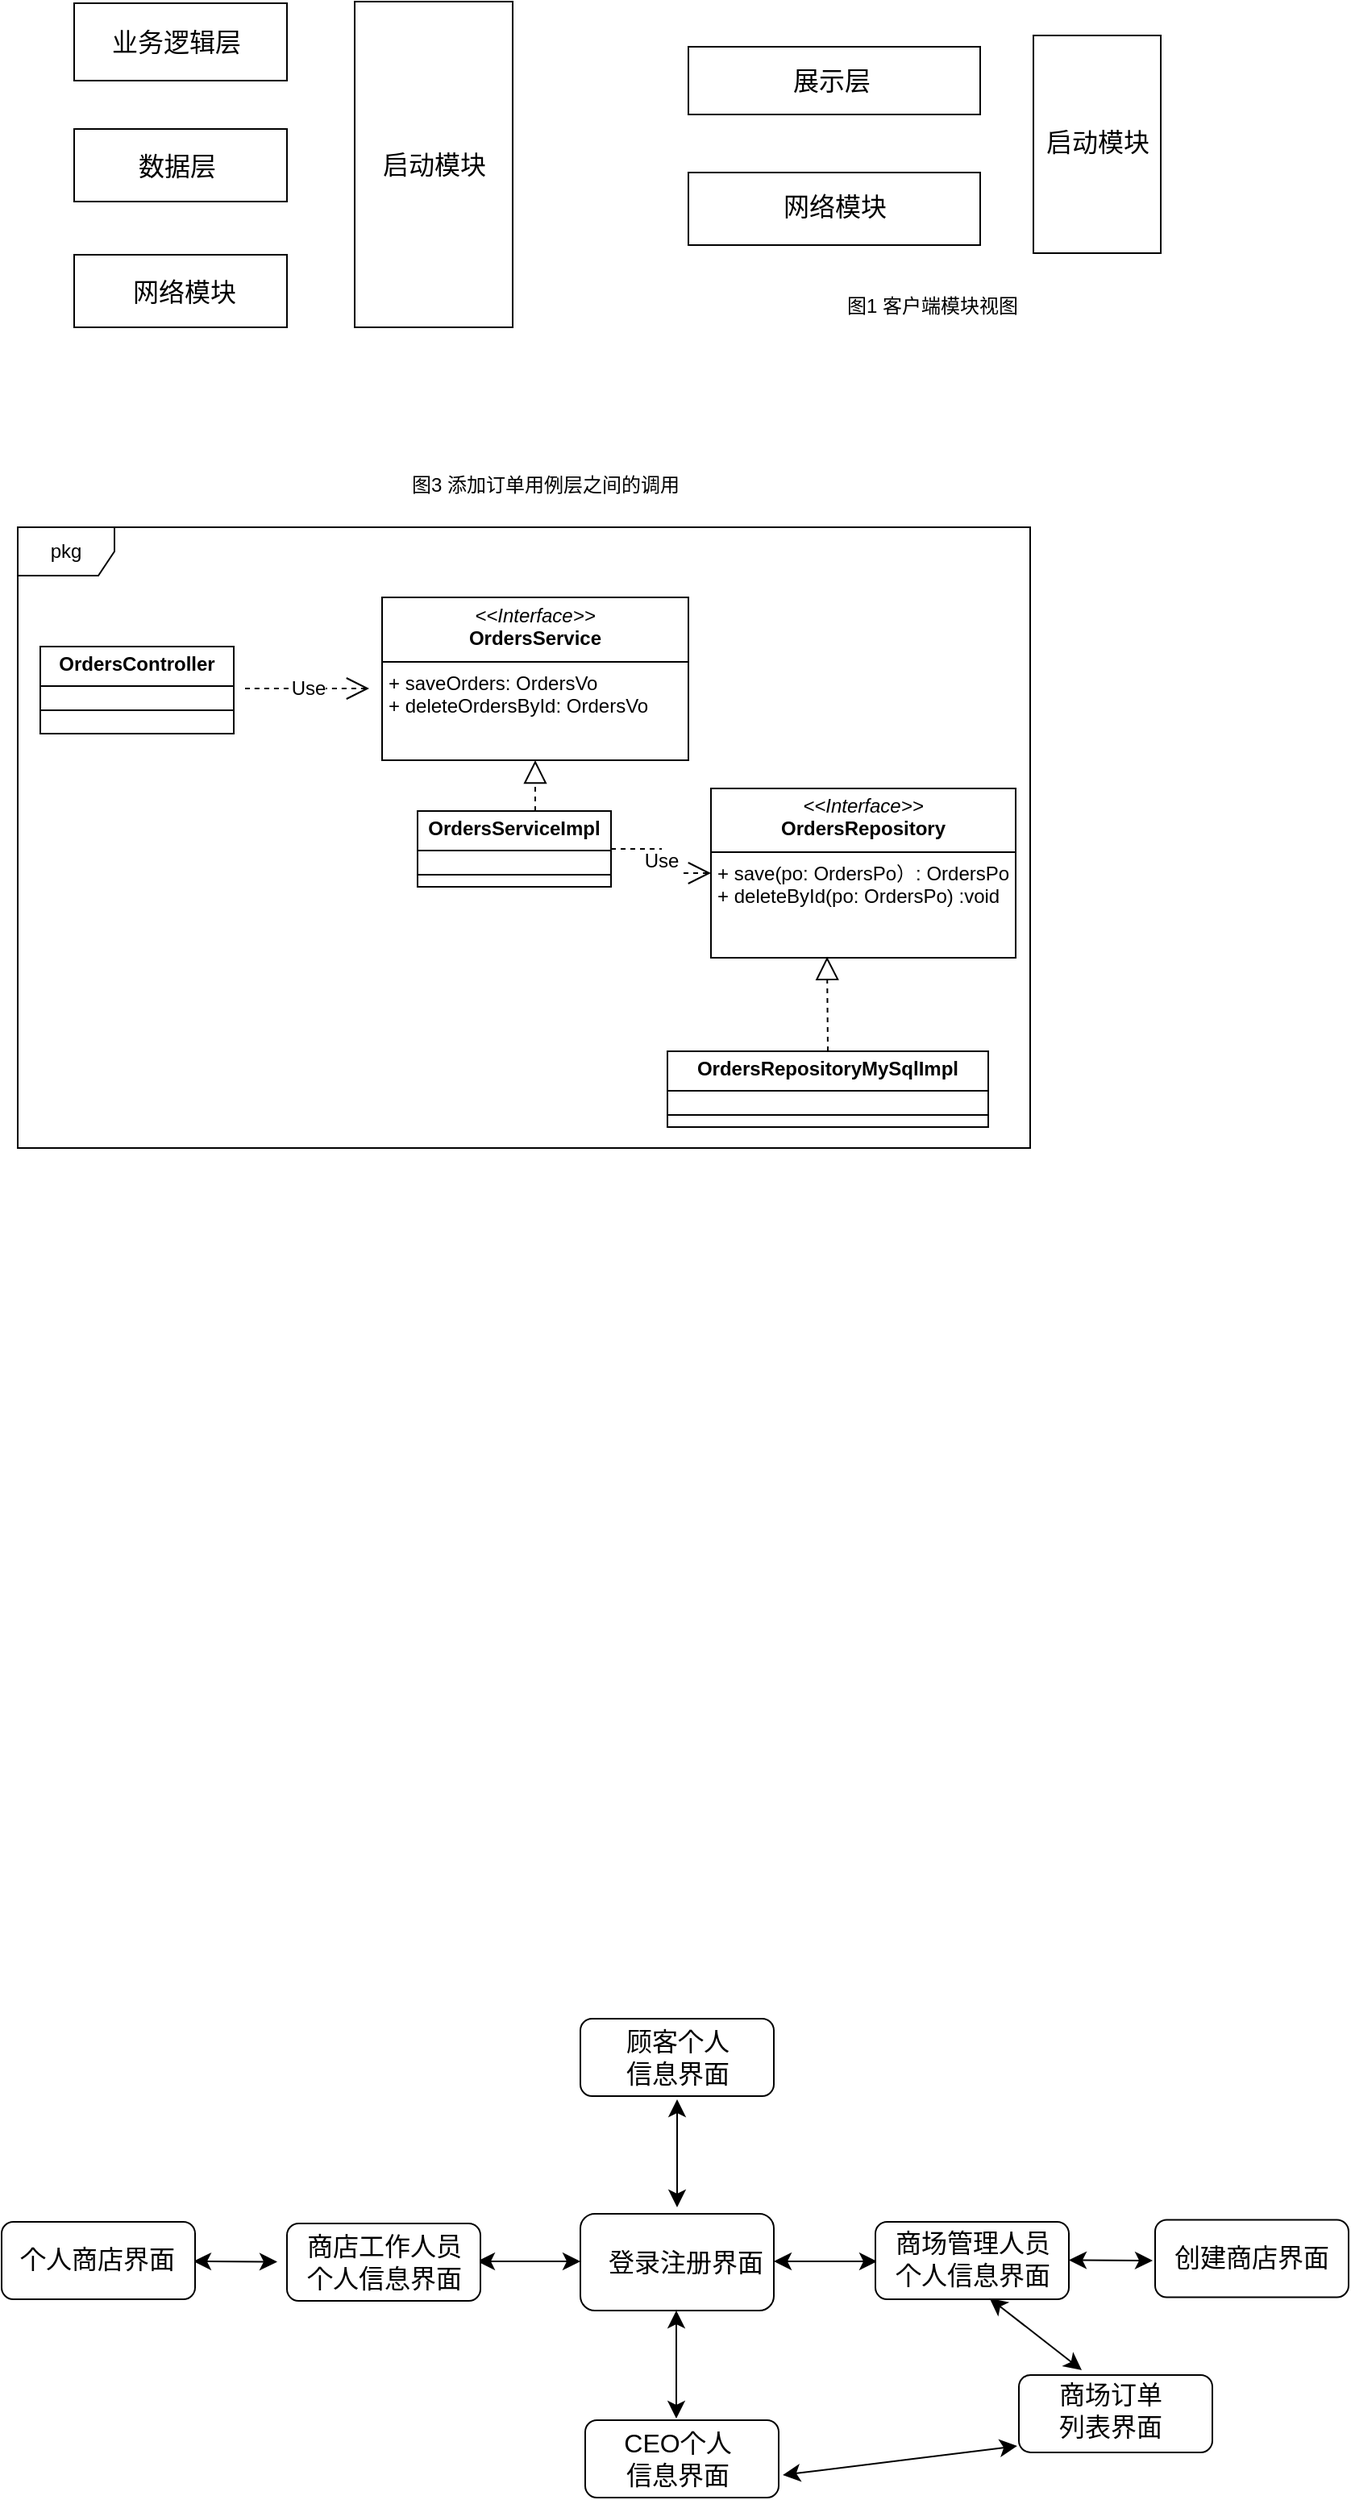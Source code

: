 <mxfile version="24.0.1" type="github">
  <diagram name="第 1 页" id="hSqG_CCKfEIWVgFpajzO">
    <mxGraphModel dx="1402" dy="585" grid="0" gridSize="10" guides="1" tooltips="1" connect="1" arrows="1" fold="1" page="0" pageScale="1" pageWidth="827" pageHeight="1169" math="0" shadow="0">
      <root>
        <mxCell id="0" />
        <mxCell id="1" parent="0" />
        <mxCell id="6P12n0_8ahK5D_nTuzGC-1" value="" style="rounded=0;whiteSpace=wrap;html=1;" vertex="1" parent="1">
          <mxGeometry x="39" y="158" width="132" height="48" as="geometry" />
        </mxCell>
        <mxCell id="6P12n0_8ahK5D_nTuzGC-2" value="" style="rounded=0;whiteSpace=wrap;html=1;" vertex="1" parent="1">
          <mxGeometry x="39" y="236" width="132" height="45" as="geometry" />
        </mxCell>
        <mxCell id="6P12n0_8ahK5D_nTuzGC-4" value="" style="rounded=0;whiteSpace=wrap;html=1;" vertex="1" parent="1">
          <mxGeometry x="39" y="314" width="132" height="45" as="geometry" />
        </mxCell>
        <mxCell id="6P12n0_8ahK5D_nTuzGC-5" value="" style="rounded=0;whiteSpace=wrap;html=1;" vertex="1" parent="1">
          <mxGeometry x="213" y="157" width="98" height="202" as="geometry" />
        </mxCell>
        <mxCell id="6P12n0_8ahK5D_nTuzGC-10" value="业务逻辑层" style="text;strokeColor=none;fillColor=none;html=1;align=center;verticalAlign=middle;whiteSpace=wrap;rounded=0;fontSize=16;" vertex="1" parent="1">
          <mxGeometry x="49" y="167" width="107" height="30" as="geometry" />
        </mxCell>
        <mxCell id="6P12n0_8ahK5D_nTuzGC-12" value="网络模块" style="text;strokeColor=none;fillColor=none;html=1;align=center;verticalAlign=middle;whiteSpace=wrap;rounded=0;fontSize=16;" vertex="1" parent="1">
          <mxGeometry x="54" y="321.5" width="107" height="30" as="geometry" />
        </mxCell>
        <mxCell id="6P12n0_8ahK5D_nTuzGC-13" value="启动模块" style="text;strokeColor=none;fillColor=none;html=1;align=center;verticalAlign=middle;whiteSpace=wrap;rounded=0;fontSize=16;" vertex="1" parent="1">
          <mxGeometry x="208.5" y="174.5" width="107" height="167" as="geometry" />
        </mxCell>
        <mxCell id="6P12n0_8ahK5D_nTuzGC-14" value="&lt;font style=&quot;font-size: 12px;&quot;&gt;图1 客户端模块视图&lt;/font&gt;" style="text;strokeColor=none;fillColor=none;html=1;align=center;verticalAlign=middle;whiteSpace=wrap;rounded=0;fontSize=12;" vertex="1" parent="1">
          <mxGeometry x="473" y="331" width="197" height="30" as="geometry" />
        </mxCell>
        <mxCell id="6P12n0_8ahK5D_nTuzGC-16" value="" style="rounded=0;whiteSpace=wrap;html=1;" vertex="1" parent="1">
          <mxGeometry x="420" y="185" width="181" height="42" as="geometry" />
        </mxCell>
        <mxCell id="6P12n0_8ahK5D_nTuzGC-17" value="" style="rounded=0;whiteSpace=wrap;html=1;" vertex="1" parent="1">
          <mxGeometry x="420" y="263" width="181" height="45" as="geometry" />
        </mxCell>
        <mxCell id="6P12n0_8ahK5D_nTuzGC-18" value="" style="rounded=0;whiteSpace=wrap;html=1;" vertex="1" parent="1">
          <mxGeometry x="634" y="178" width="79" height="135" as="geometry" />
        </mxCell>
        <mxCell id="6P12n0_8ahK5D_nTuzGC-20" value="网络模块" style="text;strokeColor=none;fillColor=none;html=1;align=center;verticalAlign=middle;whiteSpace=wrap;rounded=0;fontSize=16;" vertex="1" parent="1">
          <mxGeometry x="456.5" y="269" width="108" height="30" as="geometry" />
        </mxCell>
        <mxCell id="6P12n0_8ahK5D_nTuzGC-22" value="数据层" style="text;strokeColor=none;fillColor=none;html=1;align=center;verticalAlign=middle;whiteSpace=wrap;rounded=0;fontSize=16;" vertex="1" parent="1">
          <mxGeometry x="49" y="243.5" width="108" height="30" as="geometry" />
        </mxCell>
        <mxCell id="6P12n0_8ahK5D_nTuzGC-23" value="启动模块" style="text;strokeColor=none;fillColor=none;html=1;align=center;verticalAlign=middle;whiteSpace=wrap;rounded=0;fontSize=16;" vertex="1" parent="1">
          <mxGeometry x="637.5" y="191" width="72" height="105" as="geometry" />
        </mxCell>
        <mxCell id="6P12n0_8ahK5D_nTuzGC-24" value="&lt;font style=&quot;font-size: 12px;&quot;&gt;图3 添加订单用例层之间的调用&lt;/font&gt;" style="text;strokeColor=none;fillColor=none;html=1;align=center;verticalAlign=middle;whiteSpace=wrap;rounded=0;fontSize=12;" vertex="1" parent="1">
          <mxGeometry x="233" y="442" width="197" height="30" as="geometry" />
        </mxCell>
        <mxCell id="6P12n0_8ahK5D_nTuzGC-29" value="展示层" style="text;strokeColor=none;fillColor=none;html=1;align=center;verticalAlign=middle;whiteSpace=wrap;rounded=0;fontSize=16;" vertex="1" parent="1">
          <mxGeometry x="478.5" y="191" width="60" height="30" as="geometry" />
        </mxCell>
        <mxCell id="6P12n0_8ahK5D_nTuzGC-30" value="pkg" style="shape=umlFrame;whiteSpace=wrap;html=1;pointerEvents=0;" vertex="1" parent="1">
          <mxGeometry x="4" y="483" width="628" height="385" as="geometry" />
        </mxCell>
        <mxCell id="6P12n0_8ahK5D_nTuzGC-33" value="&lt;p style=&quot;margin:0px;margin-top:4px;text-align:center;&quot;&gt;&lt;b&gt;OrdersController&lt;/b&gt;&lt;/p&gt;&lt;hr size=&quot;1&quot; style=&quot;border-style:solid;&quot;&gt;&lt;div style=&quot;height:2px;&quot;&gt;&lt;/div&gt;&lt;hr size=&quot;1&quot; style=&quot;border-style:solid;&quot;&gt;&lt;div style=&quot;height:2px;&quot;&gt;&lt;/div&gt;" style="verticalAlign=top;align=left;overflow=fill;html=1;whiteSpace=wrap;" vertex="1" parent="1">
          <mxGeometry x="18" y="557" width="120" height="54" as="geometry" />
        </mxCell>
        <mxCell id="6P12n0_8ahK5D_nTuzGC-34" value="Use" style="endArrow=open;endSize=12;dashed=1;html=1;rounded=0;fontSize=12;curved=1;" edge="1" parent="1">
          <mxGeometry width="160" relative="1" as="geometry">
            <mxPoint x="145" y="583" as="sourcePoint" />
            <mxPoint x="222" y="583" as="targetPoint" />
          </mxGeometry>
        </mxCell>
        <mxCell id="6P12n0_8ahK5D_nTuzGC-35" value="&lt;p style=&quot;margin:0px;margin-top:4px;text-align:center;&quot;&gt;&lt;i&gt;&amp;lt;&amp;lt;Interface&amp;gt;&amp;gt;&lt;/i&gt;&lt;br&gt;&lt;b&gt;OrdersService&lt;/b&gt;&lt;/p&gt;&lt;hr size=&quot;1&quot; style=&quot;border-style:solid;&quot;&gt;&lt;p style=&quot;margin:0px;margin-left:4px;&quot;&gt;+ saveOrders: OrdersVo&lt;/p&gt;&lt;p style=&quot;margin:0px;margin-left:4px;&quot;&gt;+ deleteOrdersById: OrdersVo&lt;/p&gt;&lt;p style=&quot;margin:0px;margin-left:4px;&quot;&gt;&lt;br&gt;&lt;/p&gt;" style="verticalAlign=top;align=left;overflow=fill;html=1;whiteSpace=wrap;" vertex="1" parent="1">
          <mxGeometry x="230" y="526.5" width="190" height="101" as="geometry" />
        </mxCell>
        <mxCell id="6P12n0_8ahK5D_nTuzGC-36" value="&lt;p style=&quot;margin:0px;margin-top:4px;text-align:center;&quot;&gt;&lt;b&gt;OrdersServiceImpl&lt;/b&gt;&lt;/p&gt;&lt;hr size=&quot;1&quot; style=&quot;border-style:solid;&quot;&gt;&lt;div style=&quot;height:2px;&quot;&gt;&lt;/div&gt;&lt;hr size=&quot;1&quot; style=&quot;border-style:solid;&quot;&gt;&lt;div style=&quot;height:2px;&quot;&gt;&lt;/div&gt;" style="verticalAlign=top;align=left;overflow=fill;html=1;whiteSpace=wrap;" vertex="1" parent="1">
          <mxGeometry x="252" y="659" width="120" height="47" as="geometry" />
        </mxCell>
        <mxCell id="6P12n0_8ahK5D_nTuzGC-37" value="" style="endArrow=block;dashed=1;endFill=0;endSize=12;html=1;rounded=0;fontSize=12;" edge="1" parent="1" target="6P12n0_8ahK5D_nTuzGC-35">
          <mxGeometry width="160" relative="1" as="geometry">
            <mxPoint x="325" y="659" as="sourcePoint" />
            <mxPoint x="481" y="659" as="targetPoint" />
          </mxGeometry>
        </mxCell>
        <mxCell id="6P12n0_8ahK5D_nTuzGC-39" value="&lt;p style=&quot;margin:0px;margin-top:4px;text-align:center;&quot;&gt;&lt;i&gt;&amp;lt;&amp;lt;Interface&amp;gt;&amp;gt;&lt;/i&gt;&lt;br&gt;&lt;b&gt;OrdersRepository&lt;/b&gt;&lt;/p&gt;&lt;hr size=&quot;1&quot; style=&quot;border-style:solid;&quot;&gt;&lt;p style=&quot;margin:0px;margin-left:4px;&quot;&gt;+ save(po: OrdersPo）: OrdersPo&lt;/p&gt;&lt;p style=&quot;margin:0px;margin-left:4px;&quot;&gt;+ deleteById(po: OrdersPo) :void&lt;/p&gt;&lt;p style=&quot;margin:0px;margin-left:4px;&quot;&gt;&lt;br&gt;&lt;/p&gt;" style="verticalAlign=top;align=left;overflow=fill;html=1;whiteSpace=wrap;" vertex="1" parent="1">
          <mxGeometry x="434" y="645" width="189" height="105" as="geometry" />
        </mxCell>
        <mxCell id="6P12n0_8ahK5D_nTuzGC-41" value="Use" style="endArrow=open;endSize=12;dashed=1;html=1;rounded=0;fontSize=12;exitX=1;exitY=0.5;exitDx=0;exitDy=0;edgeStyle=orthogonalEdgeStyle;" edge="1" parent="1" source="6P12n0_8ahK5D_nTuzGC-36" target="6P12n0_8ahK5D_nTuzGC-39">
          <mxGeometry width="160" relative="1" as="geometry">
            <mxPoint x="411" y="763" as="sourcePoint" />
            <mxPoint x="615" y="709" as="targetPoint" />
          </mxGeometry>
        </mxCell>
        <mxCell id="6P12n0_8ahK5D_nTuzGC-44" value="" style="endArrow=block;dashed=1;endFill=0;endSize=12;html=1;rounded=0;fontSize=12;exitX=0.5;exitY=0;exitDx=0;exitDy=0;entryX=0.381;entryY=0.994;entryDx=0;entryDy=0;entryPerimeter=0;" edge="1" parent="1" source="6P12n0_8ahK5D_nTuzGC-45" target="6P12n0_8ahK5D_nTuzGC-39">
          <mxGeometry width="160" relative="1" as="geometry">
            <mxPoint x="328" y="677" as="sourcePoint" />
            <mxPoint x="504" y="752" as="targetPoint" />
          </mxGeometry>
        </mxCell>
        <mxCell id="6P12n0_8ahK5D_nTuzGC-45" value="&lt;p style=&quot;margin:0px;margin-top:4px;text-align:center;&quot;&gt;&lt;b&gt;OrdersRepositoryMySqlImpl&lt;/b&gt;&lt;/p&gt;&lt;hr size=&quot;1&quot; style=&quot;border-style:solid;&quot;&gt;&lt;div style=&quot;height:2px;&quot;&gt;&lt;/div&gt;&lt;hr size=&quot;1&quot; style=&quot;border-style:solid;&quot;&gt;&lt;div style=&quot;height:2px;&quot;&gt;&lt;/div&gt;" style="verticalAlign=top;align=left;overflow=fill;html=1;whiteSpace=wrap;" vertex="1" parent="1">
          <mxGeometry x="407" y="808" width="199" height="47" as="geometry" />
        </mxCell>
        <mxCell id="6P12n0_8ahK5D_nTuzGC-46" value="" style="rounded=1;whiteSpace=wrap;html=1;" vertex="1" parent="1">
          <mxGeometry x="353" y="1529" width="120" height="60" as="geometry" />
        </mxCell>
        <mxCell id="6P12n0_8ahK5D_nTuzGC-47" value="登录注册界面" style="text;strokeColor=none;fillColor=none;html=1;align=center;verticalAlign=middle;whiteSpace=wrap;rounded=0;fontSize=16;" vertex="1" parent="1">
          <mxGeometry x="361" y="1534" width="115" height="50" as="geometry" />
        </mxCell>
        <mxCell id="6P12n0_8ahK5D_nTuzGC-50" value="" style="endArrow=classic;startArrow=classic;html=1;rounded=0;fontSize=12;startSize=8;endSize=8;curved=1;" edge="1" parent="1">
          <mxGeometry width="50" height="50" relative="1" as="geometry">
            <mxPoint x="413" y="1525" as="sourcePoint" />
            <mxPoint x="413" y="1458" as="targetPoint" />
          </mxGeometry>
        </mxCell>
        <mxCell id="6P12n0_8ahK5D_nTuzGC-51" value="" style="rounded=1;whiteSpace=wrap;html=1;" vertex="1" parent="1">
          <mxGeometry x="353" y="1408" width="120" height="48" as="geometry" />
        </mxCell>
        <mxCell id="6P12n0_8ahK5D_nTuzGC-52" value="顾客个人信息界面" style="text;strokeColor=none;fillColor=none;html=1;align=center;verticalAlign=middle;whiteSpace=wrap;rounded=0;fontSize=16;" vertex="1" parent="1">
          <mxGeometry x="373.5" y="1417" width="79" height="30" as="geometry" />
        </mxCell>
        <mxCell id="6P12n0_8ahK5D_nTuzGC-53" value="" style="endArrow=classic;startArrow=classic;html=1;rounded=0;fontSize=12;startSize=8;endSize=8;curved=1;exitX=1;exitY=0.5;exitDx=0;exitDy=0;" edge="1" parent="1">
          <mxGeometry width="50" height="50" relative="1" as="geometry">
            <mxPoint x="473" y="1558.5" as="sourcePoint" />
            <mxPoint x="537" y="1558.5" as="targetPoint" />
          </mxGeometry>
        </mxCell>
        <mxCell id="6P12n0_8ahK5D_nTuzGC-54" value="" style="rounded=1;whiteSpace=wrap;html=1;" vertex="1" parent="1">
          <mxGeometry x="536" y="1534" width="120" height="48" as="geometry" />
        </mxCell>
        <mxCell id="6P12n0_8ahK5D_nTuzGC-56" value="" style="endArrow=classic;startArrow=classic;html=1;rounded=0;fontSize=12;startSize=8;endSize=8;curved=1;exitX=1;exitY=0.5;exitDx=0;exitDy=0;" edge="1" parent="1">
          <mxGeometry width="50" height="50" relative="1" as="geometry">
            <mxPoint x="289" y="1558.5" as="sourcePoint" />
            <mxPoint x="353" y="1558.5" as="targetPoint" />
          </mxGeometry>
        </mxCell>
        <mxCell id="6P12n0_8ahK5D_nTuzGC-58" value="" style="endArrow=classic;startArrow=classic;html=1;rounded=0;fontSize=12;startSize=8;endSize=8;curved=1;" edge="1" parent="1">
          <mxGeometry width="50" height="50" relative="1" as="geometry">
            <mxPoint x="412.5" y="1656" as="sourcePoint" />
            <mxPoint x="412.5" y="1589" as="targetPoint" />
          </mxGeometry>
        </mxCell>
        <mxCell id="6P12n0_8ahK5D_nTuzGC-59" value="" style="rounded=1;whiteSpace=wrap;html=1;" vertex="1" parent="1">
          <mxGeometry x="356" y="1657" width="120" height="48" as="geometry" />
        </mxCell>
        <mxCell id="6P12n0_8ahK5D_nTuzGC-61" value="商场管理人员个人信息界面" style="text;strokeColor=none;fillColor=none;html=1;align=center;verticalAlign=middle;whiteSpace=wrap;rounded=0;fontSize=16;" vertex="1" parent="1">
          <mxGeometry x="546.5" y="1538.5" width="99" height="36.5" as="geometry" />
        </mxCell>
        <mxCell id="6P12n0_8ahK5D_nTuzGC-62" value="" style="rounded=1;whiteSpace=wrap;html=1;" vertex="1" parent="1">
          <mxGeometry x="171" y="1535" width="120" height="48" as="geometry" />
        </mxCell>
        <mxCell id="6P12n0_8ahK5D_nTuzGC-60" value="商店工作人员个人信息界面" style="text;strokeColor=none;fillColor=none;html=1;align=center;verticalAlign=middle;whiteSpace=wrap;rounded=0;fontSize=16;" vertex="1" parent="1">
          <mxGeometry x="181.5" y="1541" width="99" height="36" as="geometry" />
        </mxCell>
        <mxCell id="6P12n0_8ahK5D_nTuzGC-64" value="CEO个人信息界面" style="text;strokeColor=none;fillColor=none;html=1;align=center;verticalAlign=middle;whiteSpace=wrap;rounded=0;fontSize=16;" vertex="1" parent="1">
          <mxGeometry x="373.5" y="1666" width="79" height="30" as="geometry" />
        </mxCell>
        <mxCell id="6P12n0_8ahK5D_nTuzGC-65" value="" style="endArrow=classic;startArrow=classic;html=1;rounded=0;fontSize=12;startSize=8;endSize=8;" edge="1" parent="1">
          <mxGeometry width="50" height="50" relative="1" as="geometry">
            <mxPoint x="656" y="1557.75" as="sourcePoint" />
            <mxPoint x="708" y="1558" as="targetPoint" />
          </mxGeometry>
        </mxCell>
        <mxCell id="6P12n0_8ahK5D_nTuzGC-72" value="" style="rounded=1;whiteSpace=wrap;html=1;" vertex="1" parent="1">
          <mxGeometry x="709.5" y="1532.75" width="120" height="48" as="geometry" />
        </mxCell>
        <mxCell id="6P12n0_8ahK5D_nTuzGC-71" value="创建商店界面" style="text;strokeColor=none;fillColor=none;html=1;align=center;verticalAlign=middle;whiteSpace=wrap;rounded=0;fontSize=16;" vertex="1" parent="1">
          <mxGeometry x="720" y="1541" width="99" height="30" as="geometry" />
        </mxCell>
        <mxCell id="6P12n0_8ahK5D_nTuzGC-75" value="" style="rounded=1;whiteSpace=wrap;html=1;" vertex="1" parent="1">
          <mxGeometry x="625" y="1629" width="120" height="48" as="geometry" />
        </mxCell>
        <mxCell id="6P12n0_8ahK5D_nTuzGC-76" value="商场订单列表界面" style="text;strokeColor=none;fillColor=none;html=1;align=center;verticalAlign=middle;whiteSpace=wrap;rounded=0;fontSize=16;" vertex="1" parent="1">
          <mxGeometry x="644" y="1636" width="76" height="30" as="geometry" />
        </mxCell>
        <mxCell id="6P12n0_8ahK5D_nTuzGC-78" value="" style="endArrow=classic;startArrow=classic;html=1;rounded=0;fontSize=12;startSize=8;endSize=8;curved=1;" edge="1" parent="1">
          <mxGeometry width="50" height="50" relative="1" as="geometry">
            <mxPoint x="478.5" y="1691" as="sourcePoint" />
            <mxPoint x="624" y="1673" as="targetPoint" />
          </mxGeometry>
        </mxCell>
        <mxCell id="6P12n0_8ahK5D_nTuzGC-79" value="" style="endArrow=classic;startArrow=classic;html=1;rounded=0;fontSize=12;startSize=8;endSize=8;curved=1;entryX=0.59;entryY=0.987;entryDx=0;entryDy=0;entryPerimeter=0;" edge="1" parent="1" target="6P12n0_8ahK5D_nTuzGC-54">
          <mxGeometry width="50" height="50" relative="1" as="geometry">
            <mxPoint x="664" y="1626" as="sourcePoint" />
            <mxPoint x="494" y="1475" as="targetPoint" />
          </mxGeometry>
        </mxCell>
        <mxCell id="6P12n0_8ahK5D_nTuzGC-80" value="" style="endArrow=classic;startArrow=classic;html=1;rounded=0;fontSize=12;startSize=8;endSize=8;" edge="1" parent="1">
          <mxGeometry width="50" height="50" relative="1" as="geometry">
            <mxPoint x="113" y="1558.5" as="sourcePoint" />
            <mxPoint x="165" y="1558.75" as="targetPoint" />
          </mxGeometry>
        </mxCell>
        <mxCell id="6P12n0_8ahK5D_nTuzGC-82" value="" style="rounded=1;whiteSpace=wrap;html=1;" vertex="1" parent="1">
          <mxGeometry x="-6" y="1534" width="120" height="48" as="geometry" />
        </mxCell>
        <mxCell id="6P12n0_8ahK5D_nTuzGC-81" value="个人商店界面" style="text;strokeColor=none;fillColor=none;html=1;align=center;verticalAlign=middle;whiteSpace=wrap;rounded=0;fontSize=16;" vertex="1" parent="1">
          <mxGeometry x="4" y="1539" width="99" height="36" as="geometry" />
        </mxCell>
      </root>
    </mxGraphModel>
  </diagram>
</mxfile>
